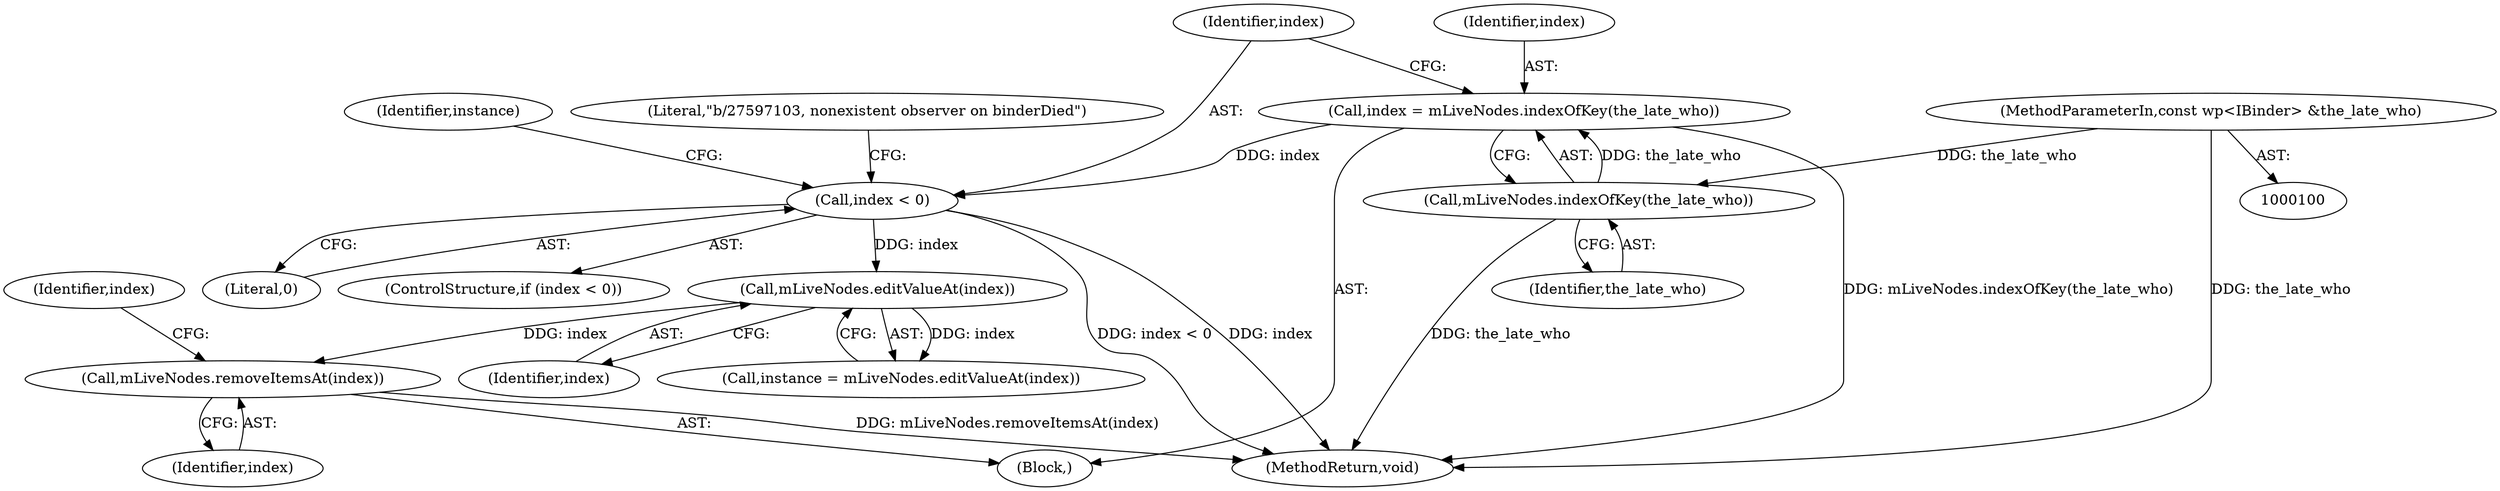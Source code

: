 digraph "0_Android_f9ed2fe6d61259e779a37d4c2d7edb33a1c1f8ba_0@API" {
"1000126" [label="(Call,mLiveNodes.removeItemsAt(index))"];
"1000124" [label="(Call,mLiveNodes.editValueAt(index))"];
"1000112" [label="(Call,index < 0)"];
"1000107" [label="(Call,index = mLiveNodes.indexOfKey(the_late_who))"];
"1000109" [label="(Call,mLiveNodes.indexOfKey(the_late_who))"];
"1000101" [label="(MethodParameterIn,const wp<IBinder> &the_late_who)"];
"1000108" [label="(Identifier,index)"];
"1000142" [label="(MethodReturn,void)"];
"1000104" [label="(Block,)"];
"1000112" [label="(Call,index < 0)"];
"1000114" [label="(Literal,0)"];
"1000117" [label="(Literal,\"b/27597103, nonexistent observer on binderDied\")"];
"1000101" [label="(MethodParameterIn,const wp<IBinder> &the_late_who)"];
"1000126" [label="(Call,mLiveNodes.removeItemsAt(index))"];
"1000122" [label="(Call,instance = mLiveNodes.editValueAt(index))"];
"1000124" [label="(Call,mLiveNodes.editValueAt(index))"];
"1000111" [label="(ControlStructure,if (index < 0))"];
"1000123" [label="(Identifier,instance)"];
"1000109" [label="(Call,mLiveNodes.indexOfKey(the_late_who))"];
"1000110" [label="(Identifier,the_late_who)"];
"1000107" [label="(Call,index = mLiveNodes.indexOfKey(the_late_who))"];
"1000129" [label="(Identifier,index)"];
"1000127" [label="(Identifier,index)"];
"1000125" [label="(Identifier,index)"];
"1000113" [label="(Identifier,index)"];
"1000126" -> "1000104"  [label="AST: "];
"1000126" -> "1000127"  [label="CFG: "];
"1000127" -> "1000126"  [label="AST: "];
"1000129" -> "1000126"  [label="CFG: "];
"1000126" -> "1000142"  [label="DDG: mLiveNodes.removeItemsAt(index)"];
"1000124" -> "1000126"  [label="DDG: index"];
"1000124" -> "1000122"  [label="AST: "];
"1000124" -> "1000125"  [label="CFG: "];
"1000125" -> "1000124"  [label="AST: "];
"1000122" -> "1000124"  [label="CFG: "];
"1000124" -> "1000122"  [label="DDG: index"];
"1000112" -> "1000124"  [label="DDG: index"];
"1000112" -> "1000111"  [label="AST: "];
"1000112" -> "1000114"  [label="CFG: "];
"1000113" -> "1000112"  [label="AST: "];
"1000114" -> "1000112"  [label="AST: "];
"1000117" -> "1000112"  [label="CFG: "];
"1000123" -> "1000112"  [label="CFG: "];
"1000112" -> "1000142"  [label="DDG: index < 0"];
"1000112" -> "1000142"  [label="DDG: index"];
"1000107" -> "1000112"  [label="DDG: index"];
"1000107" -> "1000104"  [label="AST: "];
"1000107" -> "1000109"  [label="CFG: "];
"1000108" -> "1000107"  [label="AST: "];
"1000109" -> "1000107"  [label="AST: "];
"1000113" -> "1000107"  [label="CFG: "];
"1000107" -> "1000142"  [label="DDG: mLiveNodes.indexOfKey(the_late_who)"];
"1000109" -> "1000107"  [label="DDG: the_late_who"];
"1000109" -> "1000110"  [label="CFG: "];
"1000110" -> "1000109"  [label="AST: "];
"1000109" -> "1000142"  [label="DDG: the_late_who"];
"1000101" -> "1000109"  [label="DDG: the_late_who"];
"1000101" -> "1000100"  [label="AST: "];
"1000101" -> "1000142"  [label="DDG: the_late_who"];
}
